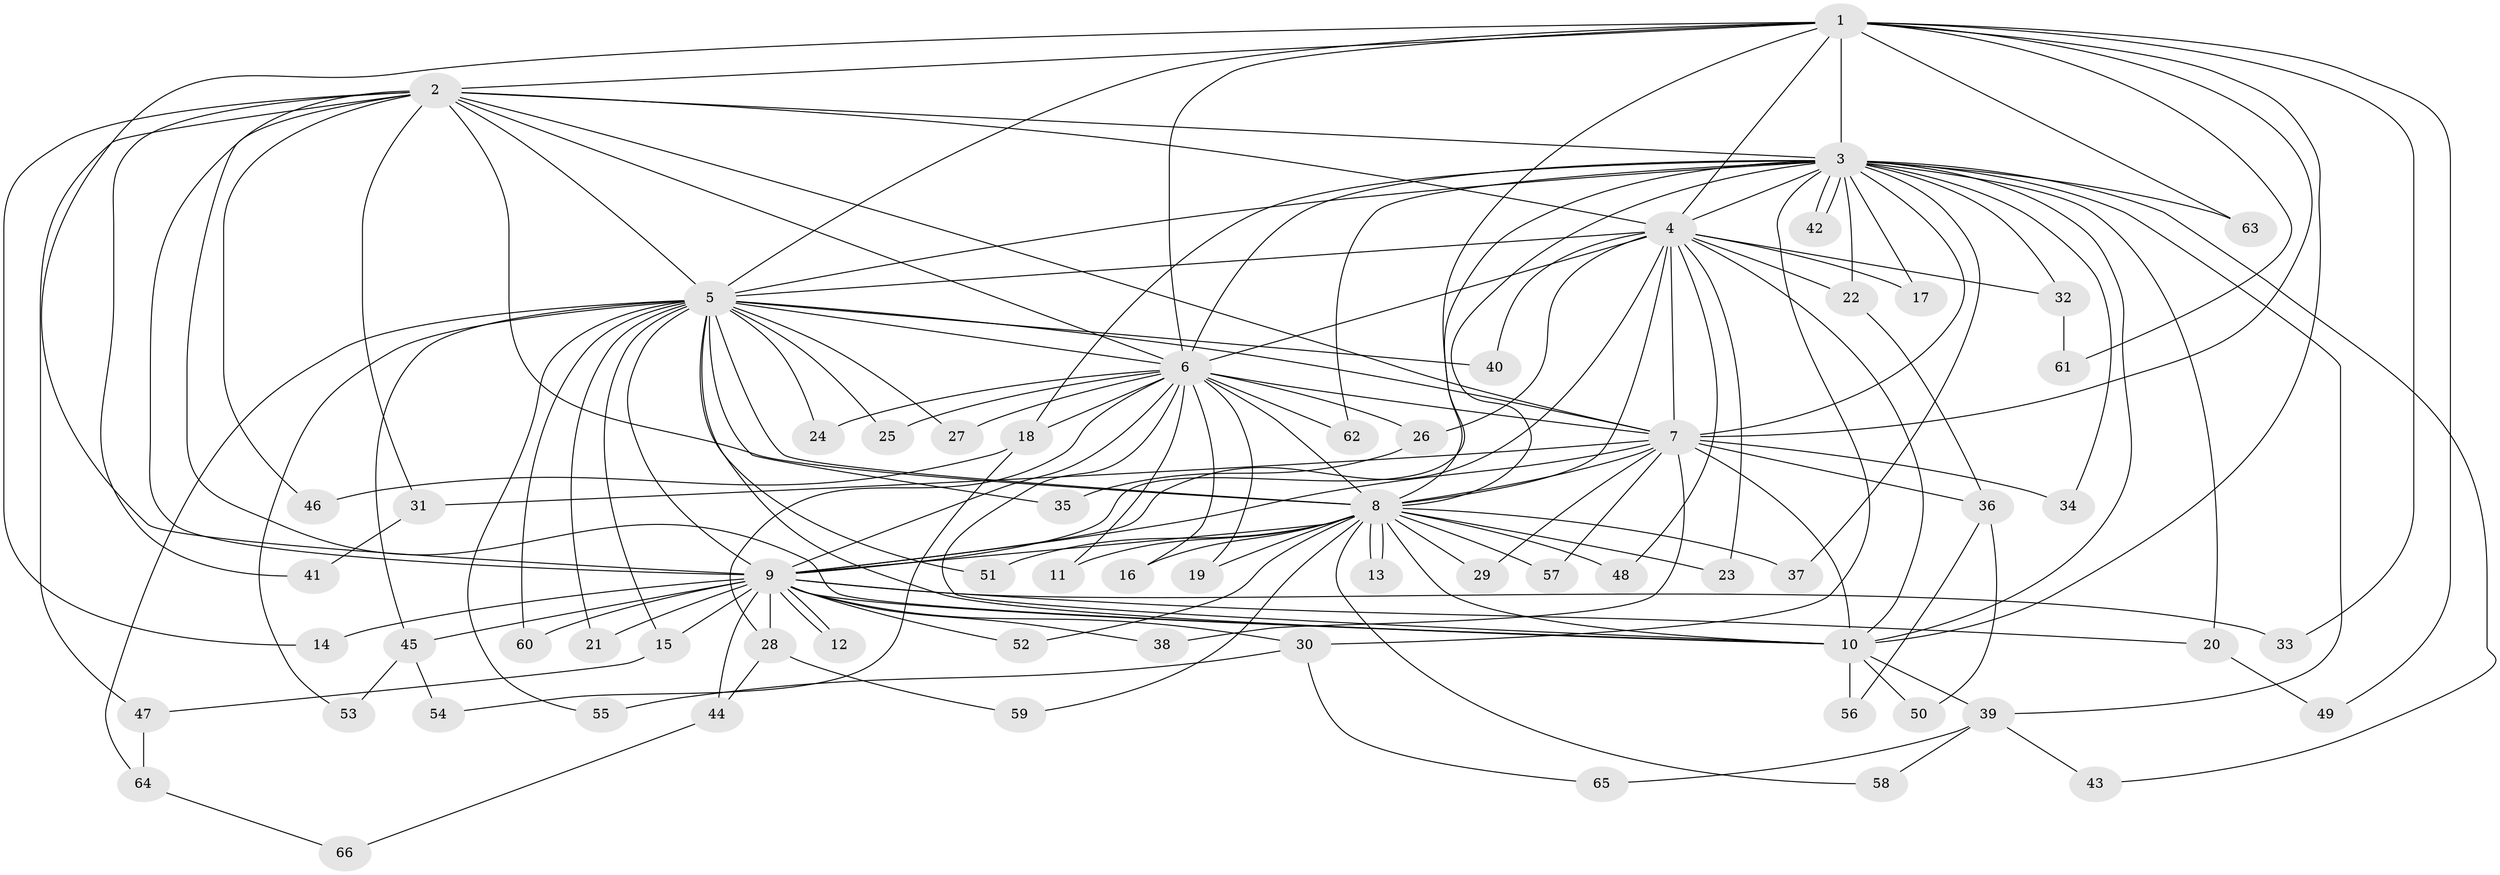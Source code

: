 // Generated by graph-tools (version 1.1) at 2025/35/03/09/25 02:35:06]
// undirected, 66 vertices, 157 edges
graph export_dot {
graph [start="1"]
  node [color=gray90,style=filled];
  1;
  2;
  3;
  4;
  5;
  6;
  7;
  8;
  9;
  10;
  11;
  12;
  13;
  14;
  15;
  16;
  17;
  18;
  19;
  20;
  21;
  22;
  23;
  24;
  25;
  26;
  27;
  28;
  29;
  30;
  31;
  32;
  33;
  34;
  35;
  36;
  37;
  38;
  39;
  40;
  41;
  42;
  43;
  44;
  45;
  46;
  47;
  48;
  49;
  50;
  51;
  52;
  53;
  54;
  55;
  56;
  57;
  58;
  59;
  60;
  61;
  62;
  63;
  64;
  65;
  66;
  1 -- 2;
  1 -- 3;
  1 -- 4;
  1 -- 5;
  1 -- 6;
  1 -- 7;
  1 -- 8;
  1 -- 9;
  1 -- 10;
  1 -- 33;
  1 -- 49;
  1 -- 61;
  1 -- 63;
  2 -- 3;
  2 -- 4;
  2 -- 5;
  2 -- 6;
  2 -- 7;
  2 -- 8;
  2 -- 9;
  2 -- 10;
  2 -- 14;
  2 -- 31;
  2 -- 41;
  2 -- 46;
  2 -- 47;
  3 -- 4;
  3 -- 5;
  3 -- 6;
  3 -- 7;
  3 -- 8;
  3 -- 9;
  3 -- 10;
  3 -- 17;
  3 -- 18;
  3 -- 20;
  3 -- 22;
  3 -- 30;
  3 -- 32;
  3 -- 34;
  3 -- 37;
  3 -- 39;
  3 -- 42;
  3 -- 42;
  3 -- 43;
  3 -- 62;
  3 -- 63;
  4 -- 5;
  4 -- 6;
  4 -- 7;
  4 -- 8;
  4 -- 9;
  4 -- 10;
  4 -- 17;
  4 -- 22;
  4 -- 23;
  4 -- 26;
  4 -- 32;
  4 -- 40;
  4 -- 48;
  5 -- 6;
  5 -- 7;
  5 -- 8;
  5 -- 9;
  5 -- 10;
  5 -- 15;
  5 -- 21;
  5 -- 24;
  5 -- 25;
  5 -- 27;
  5 -- 35;
  5 -- 40;
  5 -- 45;
  5 -- 51;
  5 -- 53;
  5 -- 55;
  5 -- 60;
  5 -- 64;
  6 -- 7;
  6 -- 8;
  6 -- 9;
  6 -- 10;
  6 -- 11;
  6 -- 16;
  6 -- 18;
  6 -- 19;
  6 -- 24;
  6 -- 25;
  6 -- 26;
  6 -- 27;
  6 -- 28;
  6 -- 62;
  7 -- 8;
  7 -- 9;
  7 -- 10;
  7 -- 29;
  7 -- 31;
  7 -- 34;
  7 -- 36;
  7 -- 38;
  7 -- 57;
  8 -- 9;
  8 -- 10;
  8 -- 11;
  8 -- 13;
  8 -- 13;
  8 -- 16;
  8 -- 19;
  8 -- 23;
  8 -- 29;
  8 -- 37;
  8 -- 48;
  8 -- 51;
  8 -- 52;
  8 -- 57;
  8 -- 58;
  8 -- 59;
  9 -- 10;
  9 -- 12;
  9 -- 12;
  9 -- 14;
  9 -- 15;
  9 -- 20;
  9 -- 21;
  9 -- 28;
  9 -- 30;
  9 -- 33;
  9 -- 38;
  9 -- 44;
  9 -- 45;
  9 -- 52;
  9 -- 60;
  10 -- 39;
  10 -- 50;
  10 -- 56;
  15 -- 47;
  18 -- 46;
  18 -- 54;
  20 -- 49;
  22 -- 36;
  26 -- 35;
  28 -- 44;
  28 -- 59;
  30 -- 55;
  30 -- 65;
  31 -- 41;
  32 -- 61;
  36 -- 50;
  36 -- 56;
  39 -- 43;
  39 -- 58;
  39 -- 65;
  44 -- 66;
  45 -- 53;
  45 -- 54;
  47 -- 64;
  64 -- 66;
}
